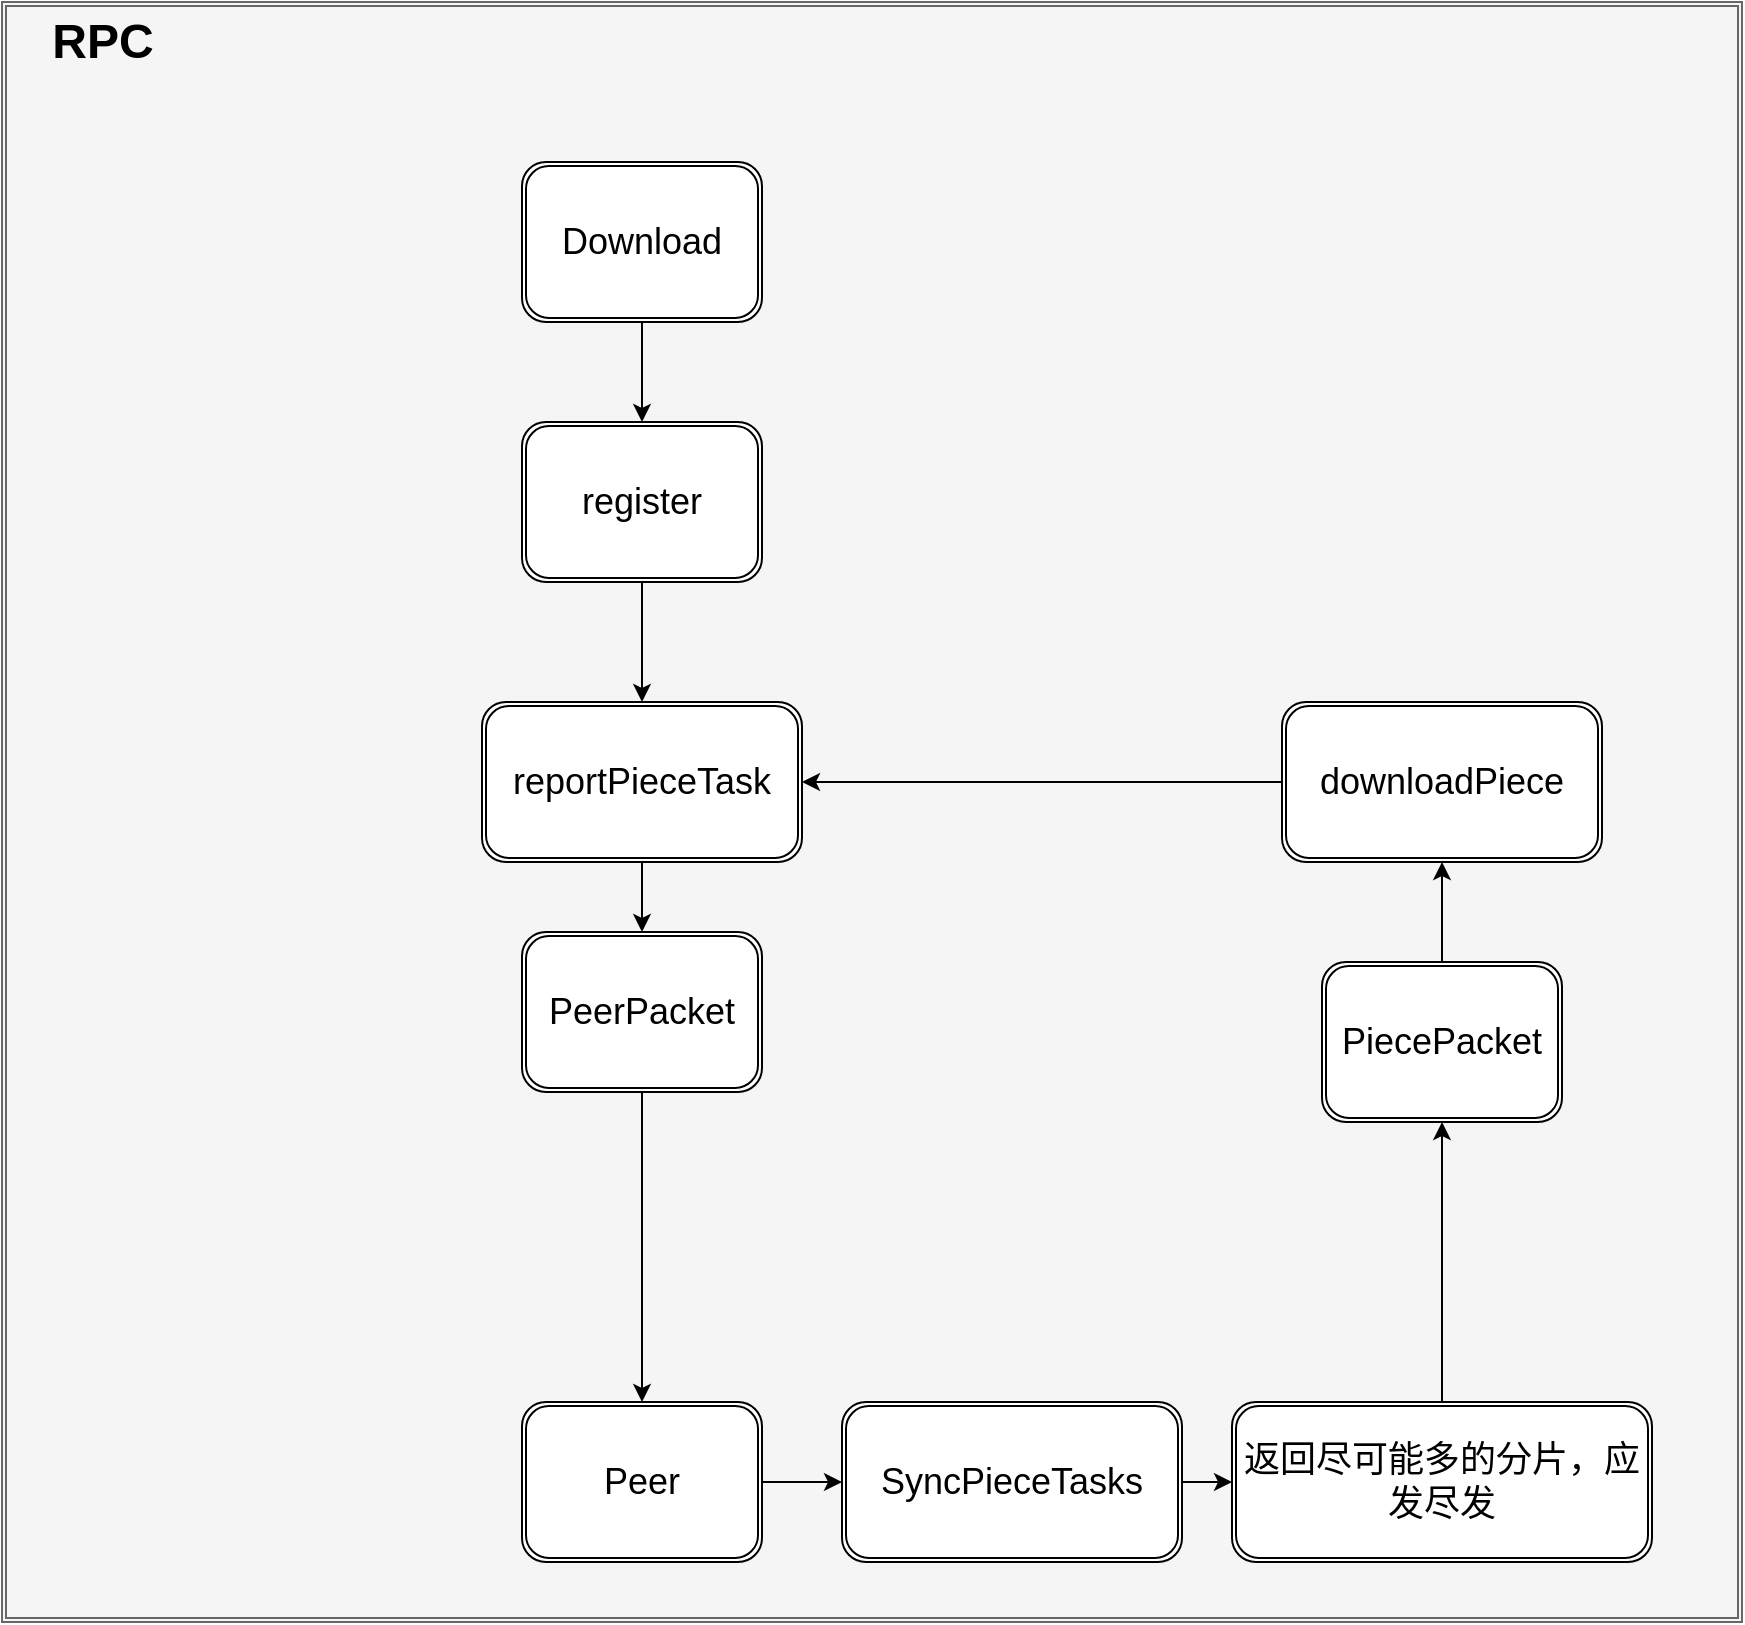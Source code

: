 <mxfile version="20.1.3" type="github">
  <diagram id="EvIfIOomeqsCJvD-0gW0" name="第 1 页">
    <mxGraphModel dx="2713" dy="881" grid="1" gridSize="10" guides="1" tooltips="1" connect="1" arrows="1" fold="1" page="1" pageScale="1" pageWidth="827" pageHeight="1169" math="0" shadow="0">
      <root>
        <mxCell id="0" />
        <mxCell id="1" parent="0" />
        <mxCell id="Xir2VR6B2B0wg76Xb4sm-1" value="" style="shape=ext;double=1;rounded=0;whiteSpace=wrap;html=1;fillColor=#f5f5f5;fontColor=#333333;strokeColor=#666666;" vertex="1" parent="1">
          <mxGeometry x="-30" y="80" width="870" height="810" as="geometry" />
        </mxCell>
        <mxCell id="Xir2VR6B2B0wg76Xb4sm-2" value="RPC" style="text;strokeColor=none;fillColor=none;html=1;fontSize=24;fontStyle=1;verticalAlign=middle;align=center;" vertex="1" parent="1">
          <mxGeometry x="-30" y="80" width="100" height="40" as="geometry" />
        </mxCell>
        <mxCell id="Xir2VR6B2B0wg76Xb4sm-29" style="edgeStyle=orthogonalEdgeStyle;rounded=0;orthogonalLoop=1;jettySize=auto;html=1;exitX=1;exitY=0.5;exitDx=0;exitDy=0;entryX=0;entryY=0.5;entryDx=0;entryDy=0;fontFamily=Helvetica;fontSize=18;fontColor=#000000;" edge="1" parent="1" source="Xir2VR6B2B0wg76Xb4sm-3" target="Xir2VR6B2B0wg76Xb4sm-5">
          <mxGeometry relative="1" as="geometry" />
        </mxCell>
        <mxCell id="Xir2VR6B2B0wg76Xb4sm-3" value="&lt;pre style=&quot;text-align: start;&quot;&gt;&lt;font face=&quot;Helvetica&quot; style=&quot;font-size: 18px; background-color: rgb(255, 255, 255);&quot;&gt;SyncPieceTasks&lt;/font&gt;&lt;/pre&gt;" style="shape=ext;double=1;rounded=1;whiteSpace=wrap;html=1;" vertex="1" parent="1">
          <mxGeometry x="390" y="780" width="170" height="80" as="geometry" />
        </mxCell>
        <mxCell id="Xir2VR6B2B0wg76Xb4sm-12" style="edgeStyle=orthogonalEdgeStyle;rounded=0;orthogonalLoop=1;jettySize=auto;html=1;exitX=0.5;exitY=1;exitDx=0;exitDy=0;fontFamily=Helvetica;fontSize=18;fontColor=#000000;" edge="1" parent="1" source="Xir2VR6B2B0wg76Xb4sm-4" target="Xir2VR6B2B0wg76Xb4sm-7">
          <mxGeometry relative="1" as="geometry" />
        </mxCell>
        <mxCell id="Xir2VR6B2B0wg76Xb4sm-4" value="&lt;font style=&quot;font-size: 18px;&quot;&gt;Download&lt;/font&gt;" style="shape=ext;double=1;rounded=1;whiteSpace=wrap;html=1;" vertex="1" parent="1">
          <mxGeometry x="230" y="160" width="120" height="80" as="geometry" />
        </mxCell>
        <mxCell id="Xir2VR6B2B0wg76Xb4sm-28" style="edgeStyle=orthogonalEdgeStyle;rounded=0;orthogonalLoop=1;jettySize=auto;html=1;exitX=0.5;exitY=0;exitDx=0;exitDy=0;entryX=0.5;entryY=1;entryDx=0;entryDy=0;fontFamily=Helvetica;fontSize=18;fontColor=#000000;" edge="1" parent="1" source="Xir2VR6B2B0wg76Xb4sm-5" target="Xir2VR6B2B0wg76Xb4sm-13">
          <mxGeometry relative="1" as="geometry" />
        </mxCell>
        <mxCell id="Xir2VR6B2B0wg76Xb4sm-5" value="返回尽可能多的分片，应发尽发" style="shape=ext;double=1;rounded=1;whiteSpace=wrap;html=1;labelBackgroundColor=#FFFFFF;fontFamily=Helvetica;fontSize=18;fontColor=#000000;" vertex="1" parent="1">
          <mxGeometry x="585" y="780" width="210" height="80" as="geometry" />
        </mxCell>
        <mxCell id="Xir2VR6B2B0wg76Xb4sm-31" style="edgeStyle=orthogonalEdgeStyle;rounded=0;orthogonalLoop=1;jettySize=auto;html=1;exitX=0.5;exitY=1;exitDx=0;exitDy=0;entryX=0.5;entryY=0;entryDx=0;entryDy=0;fontFamily=Helvetica;fontSize=18;fontColor=#000000;" edge="1" parent="1" source="Xir2VR6B2B0wg76Xb4sm-7" target="Xir2VR6B2B0wg76Xb4sm-8">
          <mxGeometry relative="1" as="geometry" />
        </mxCell>
        <mxCell id="Xir2VR6B2B0wg76Xb4sm-7" value="register" style="shape=ext;double=1;rounded=1;whiteSpace=wrap;html=1;labelBackgroundColor=#FFFFFF;fontFamily=Helvetica;fontSize=18;fontColor=#000000;" vertex="1" parent="1">
          <mxGeometry x="230" y="290" width="120" height="80" as="geometry" />
        </mxCell>
        <mxCell id="Xir2VR6B2B0wg76Xb4sm-32" style="edgeStyle=orthogonalEdgeStyle;rounded=0;orthogonalLoop=1;jettySize=auto;html=1;exitX=0.5;exitY=1;exitDx=0;exitDy=0;entryX=0.5;entryY=0;entryDx=0;entryDy=0;fontFamily=Helvetica;fontSize=18;fontColor=#000000;" edge="1" parent="1" source="Xir2VR6B2B0wg76Xb4sm-8" target="Xir2VR6B2B0wg76Xb4sm-9">
          <mxGeometry relative="1" as="geometry" />
        </mxCell>
        <mxCell id="Xir2VR6B2B0wg76Xb4sm-8" value="reportPieceTask" style="shape=ext;double=1;rounded=1;whiteSpace=wrap;html=1;labelBackgroundColor=#FFFFFF;fontFamily=Helvetica;fontSize=18;fontColor=#000000;" vertex="1" parent="1">
          <mxGeometry x="210" y="430" width="160" height="80" as="geometry" />
        </mxCell>
        <mxCell id="Xir2VR6B2B0wg76Xb4sm-33" style="edgeStyle=orthogonalEdgeStyle;rounded=0;orthogonalLoop=1;jettySize=auto;html=1;exitX=0.5;exitY=1;exitDx=0;exitDy=0;entryX=0.5;entryY=0;entryDx=0;entryDy=0;fontFamily=Helvetica;fontSize=18;fontColor=#000000;" edge="1" parent="1" source="Xir2VR6B2B0wg76Xb4sm-9" target="Xir2VR6B2B0wg76Xb4sm-16">
          <mxGeometry relative="1" as="geometry" />
        </mxCell>
        <mxCell id="Xir2VR6B2B0wg76Xb4sm-9" value="PeerPacket" style="shape=ext;double=1;rounded=1;whiteSpace=wrap;html=1;labelBackgroundColor=#FFFFFF;fontFamily=Helvetica;fontSize=18;fontColor=#000000;" vertex="1" parent="1">
          <mxGeometry x="230" y="545" width="120" height="80" as="geometry" />
        </mxCell>
        <mxCell id="Xir2VR6B2B0wg76Xb4sm-23" style="edgeStyle=orthogonalEdgeStyle;rounded=0;orthogonalLoop=1;jettySize=auto;html=1;exitX=0.5;exitY=0;exitDx=0;exitDy=0;entryX=0.5;entryY=1;entryDx=0;entryDy=0;fontFamily=Helvetica;fontSize=18;fontColor=#000000;" edge="1" parent="1" source="Xir2VR6B2B0wg76Xb4sm-13" target="Xir2VR6B2B0wg76Xb4sm-19">
          <mxGeometry relative="1" as="geometry" />
        </mxCell>
        <mxCell id="Xir2VR6B2B0wg76Xb4sm-13" value="PiecePacket" style="shape=ext;double=1;rounded=1;whiteSpace=wrap;html=1;labelBackgroundColor=#FFFFFF;fontFamily=Helvetica;fontSize=18;fontColor=#000000;" vertex="1" parent="1">
          <mxGeometry x="630" y="560" width="120" height="80" as="geometry" />
        </mxCell>
        <mxCell id="Xir2VR6B2B0wg76Xb4sm-18" style="edgeStyle=orthogonalEdgeStyle;rounded=0;orthogonalLoop=1;jettySize=auto;html=1;exitX=1;exitY=0.5;exitDx=0;exitDy=0;entryX=0;entryY=0.5;entryDx=0;entryDy=0;fontFamily=Helvetica;fontSize=18;fontColor=#000000;" edge="1" parent="1" source="Xir2VR6B2B0wg76Xb4sm-16" target="Xir2VR6B2B0wg76Xb4sm-3">
          <mxGeometry relative="1" as="geometry" />
        </mxCell>
        <mxCell id="Xir2VR6B2B0wg76Xb4sm-16" value="Peer" style="shape=ext;double=1;rounded=1;whiteSpace=wrap;html=1;labelBackgroundColor=#FFFFFF;fontFamily=Helvetica;fontSize=18;fontColor=#000000;" vertex="1" parent="1">
          <mxGeometry x="230" y="780" width="120" height="80" as="geometry" />
        </mxCell>
        <mxCell id="Xir2VR6B2B0wg76Xb4sm-26" style="edgeStyle=orthogonalEdgeStyle;rounded=0;orthogonalLoop=1;jettySize=auto;html=1;exitX=0;exitY=0.5;exitDx=0;exitDy=0;fontFamily=Helvetica;fontSize=18;fontColor=#000000;" edge="1" parent="1" source="Xir2VR6B2B0wg76Xb4sm-19" target="Xir2VR6B2B0wg76Xb4sm-8">
          <mxGeometry relative="1" as="geometry" />
        </mxCell>
        <mxCell id="Xir2VR6B2B0wg76Xb4sm-19" value="downloadPiece" style="shape=ext;double=1;rounded=1;whiteSpace=wrap;html=1;labelBackgroundColor=#FFFFFF;fontFamily=Helvetica;fontSize=18;fontColor=#000000;" vertex="1" parent="1">
          <mxGeometry x="610" y="430" width="160" height="80" as="geometry" />
        </mxCell>
      </root>
    </mxGraphModel>
  </diagram>
</mxfile>
